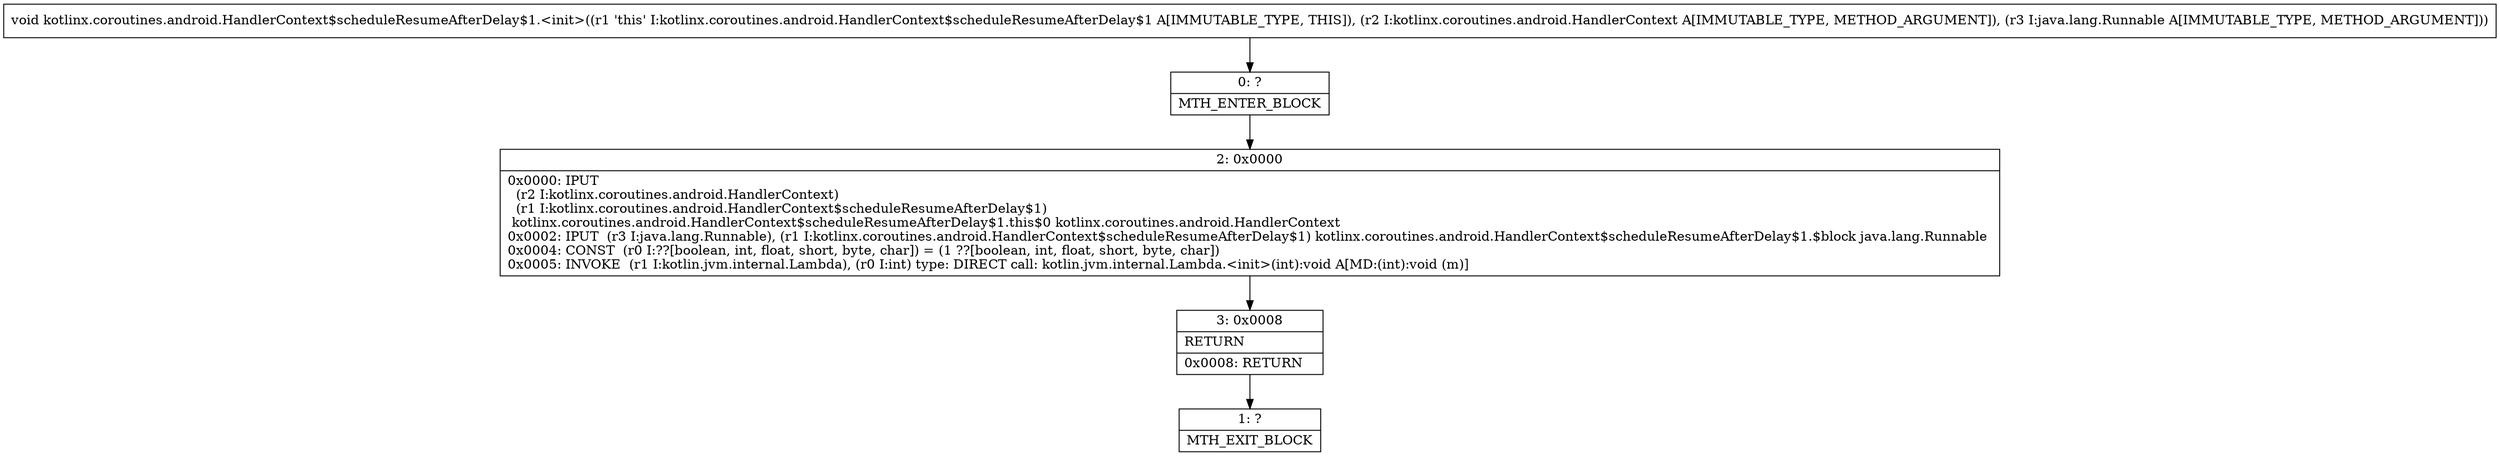 digraph "CFG forkotlinx.coroutines.android.HandlerContext$scheduleResumeAfterDelay$1.\<init\>(Lkotlinx\/coroutines\/android\/HandlerContext;Ljava\/lang\/Runnable;)V" {
Node_0 [shape=record,label="{0\:\ ?|MTH_ENTER_BLOCK\l}"];
Node_2 [shape=record,label="{2\:\ 0x0000|0x0000: IPUT  \l  (r2 I:kotlinx.coroutines.android.HandlerContext)\l  (r1 I:kotlinx.coroutines.android.HandlerContext$scheduleResumeAfterDelay$1)\l kotlinx.coroutines.android.HandlerContext$scheduleResumeAfterDelay$1.this$0 kotlinx.coroutines.android.HandlerContext \l0x0002: IPUT  (r3 I:java.lang.Runnable), (r1 I:kotlinx.coroutines.android.HandlerContext$scheduleResumeAfterDelay$1) kotlinx.coroutines.android.HandlerContext$scheduleResumeAfterDelay$1.$block java.lang.Runnable \l0x0004: CONST  (r0 I:??[boolean, int, float, short, byte, char]) = (1 ??[boolean, int, float, short, byte, char]) \l0x0005: INVOKE  (r1 I:kotlin.jvm.internal.Lambda), (r0 I:int) type: DIRECT call: kotlin.jvm.internal.Lambda.\<init\>(int):void A[MD:(int):void (m)]\l}"];
Node_3 [shape=record,label="{3\:\ 0x0008|RETURN\l|0x0008: RETURN   \l}"];
Node_1 [shape=record,label="{1\:\ ?|MTH_EXIT_BLOCK\l}"];
MethodNode[shape=record,label="{void kotlinx.coroutines.android.HandlerContext$scheduleResumeAfterDelay$1.\<init\>((r1 'this' I:kotlinx.coroutines.android.HandlerContext$scheduleResumeAfterDelay$1 A[IMMUTABLE_TYPE, THIS]), (r2 I:kotlinx.coroutines.android.HandlerContext A[IMMUTABLE_TYPE, METHOD_ARGUMENT]), (r3 I:java.lang.Runnable A[IMMUTABLE_TYPE, METHOD_ARGUMENT])) }"];
MethodNode -> Node_0;Node_0 -> Node_2;
Node_2 -> Node_3;
Node_3 -> Node_1;
}

